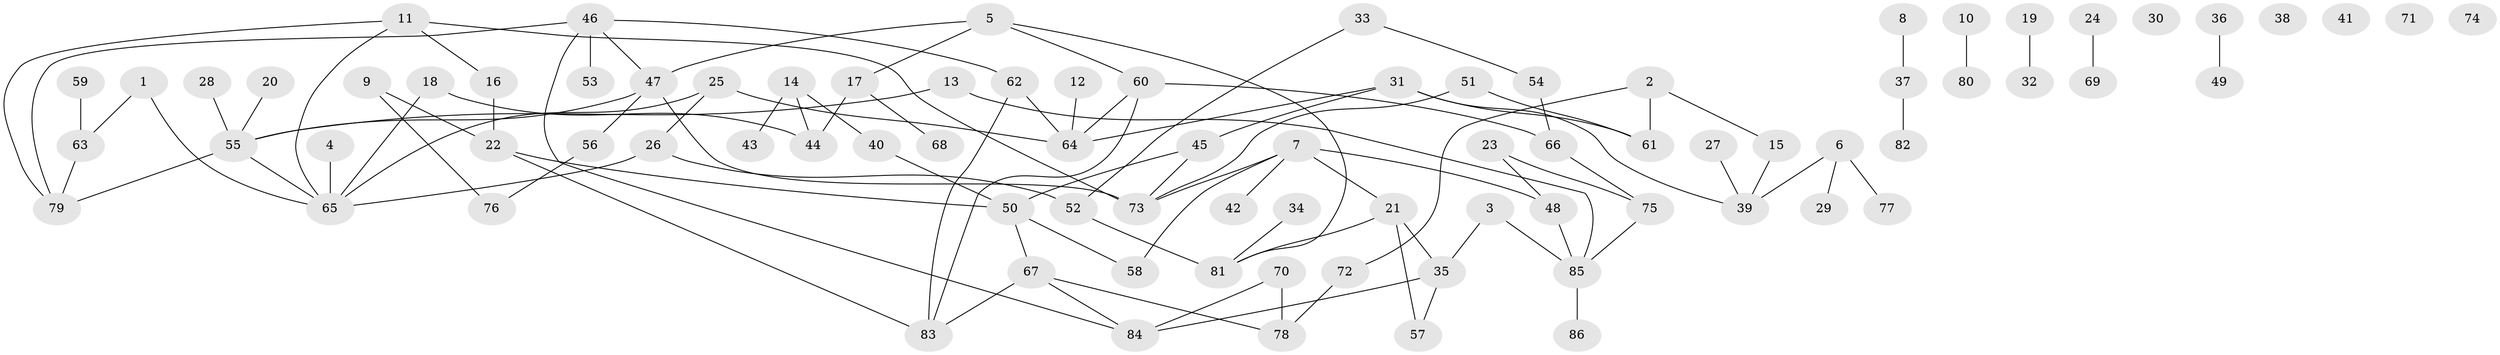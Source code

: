 // coarse degree distribution, {2: 0.21818181818181817, 3: 0.12727272727272726, 5: 0.09090909090909091, 4: 0.12727272727272726, 1: 0.18181818181818182, 0: 0.16363636363636364, 6: 0.05454545454545454, 8: 0.03636363636363636}
// Generated by graph-tools (version 1.1) at 2025/23/03/03/25 07:23:27]
// undirected, 86 vertices, 105 edges
graph export_dot {
graph [start="1"]
  node [color=gray90,style=filled];
  1;
  2;
  3;
  4;
  5;
  6;
  7;
  8;
  9;
  10;
  11;
  12;
  13;
  14;
  15;
  16;
  17;
  18;
  19;
  20;
  21;
  22;
  23;
  24;
  25;
  26;
  27;
  28;
  29;
  30;
  31;
  32;
  33;
  34;
  35;
  36;
  37;
  38;
  39;
  40;
  41;
  42;
  43;
  44;
  45;
  46;
  47;
  48;
  49;
  50;
  51;
  52;
  53;
  54;
  55;
  56;
  57;
  58;
  59;
  60;
  61;
  62;
  63;
  64;
  65;
  66;
  67;
  68;
  69;
  70;
  71;
  72;
  73;
  74;
  75;
  76;
  77;
  78;
  79;
  80;
  81;
  82;
  83;
  84;
  85;
  86;
  1 -- 63;
  1 -- 65;
  2 -- 15;
  2 -- 61;
  2 -- 72;
  3 -- 35;
  3 -- 85;
  4 -- 65;
  5 -- 17;
  5 -- 47;
  5 -- 60;
  5 -- 81;
  6 -- 29;
  6 -- 39;
  6 -- 77;
  7 -- 21;
  7 -- 42;
  7 -- 48;
  7 -- 58;
  7 -- 73;
  8 -- 37;
  9 -- 22;
  9 -- 76;
  10 -- 80;
  11 -- 16;
  11 -- 65;
  11 -- 73;
  11 -- 79;
  12 -- 64;
  13 -- 55;
  13 -- 85;
  14 -- 40;
  14 -- 43;
  14 -- 44;
  15 -- 39;
  16 -- 22;
  17 -- 44;
  17 -- 68;
  18 -- 44;
  18 -- 65;
  19 -- 32;
  20 -- 55;
  21 -- 35;
  21 -- 57;
  21 -- 81;
  22 -- 50;
  22 -- 83;
  23 -- 48;
  23 -- 75;
  24 -- 69;
  25 -- 26;
  25 -- 64;
  25 -- 65;
  26 -- 52;
  26 -- 65;
  27 -- 39;
  28 -- 55;
  31 -- 39;
  31 -- 45;
  31 -- 61;
  31 -- 64;
  33 -- 52;
  33 -- 54;
  34 -- 81;
  35 -- 57;
  35 -- 84;
  36 -- 49;
  37 -- 82;
  40 -- 50;
  45 -- 50;
  45 -- 73;
  46 -- 47;
  46 -- 53;
  46 -- 62;
  46 -- 79;
  46 -- 84;
  47 -- 55;
  47 -- 56;
  47 -- 73;
  48 -- 85;
  50 -- 58;
  50 -- 67;
  51 -- 61;
  51 -- 73;
  52 -- 81;
  54 -- 66;
  55 -- 65;
  55 -- 79;
  56 -- 76;
  59 -- 63;
  60 -- 64;
  60 -- 66;
  60 -- 83;
  62 -- 64;
  62 -- 83;
  63 -- 79;
  66 -- 75;
  67 -- 78;
  67 -- 83;
  67 -- 84;
  70 -- 78;
  70 -- 84;
  72 -- 78;
  75 -- 85;
  85 -- 86;
}
